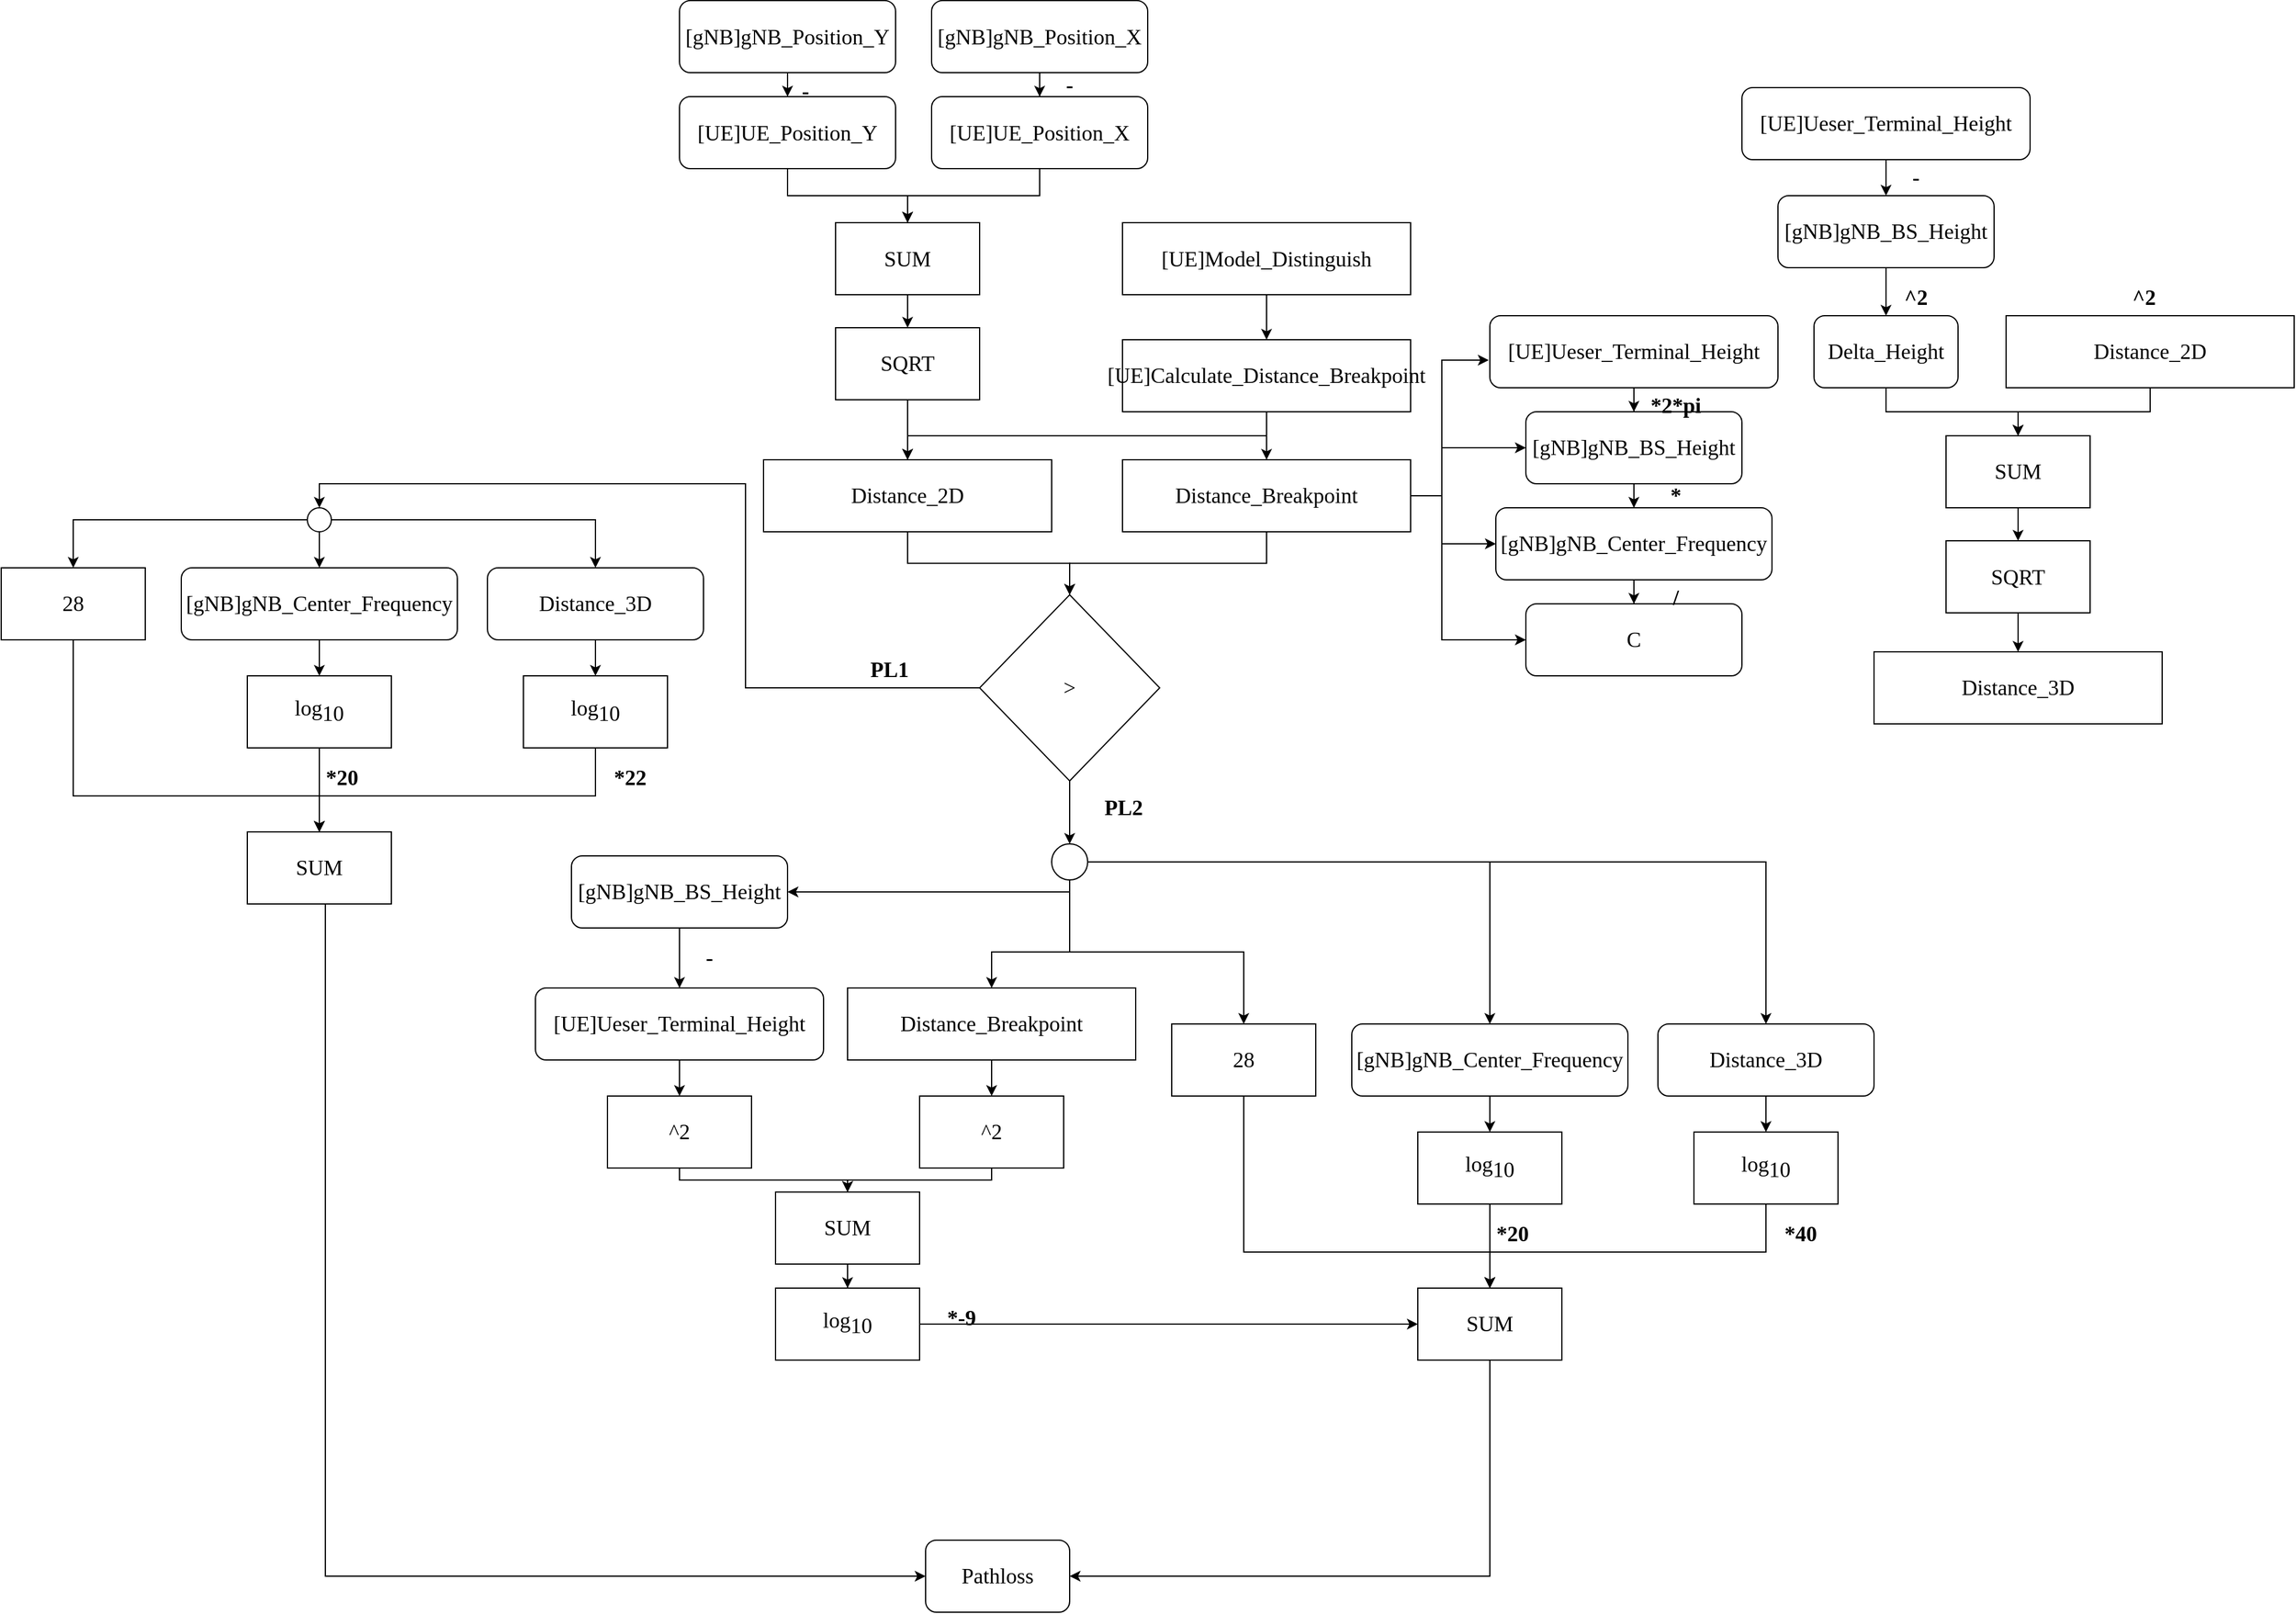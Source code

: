 <mxfile>
    <diagram id="aOPPCLdgyLJ0GcvFP1DB" name="Pathloss">
        <mxGraphModel dx="1900" dy="1871" grid="1" gridSize="10" guides="1" tooltips="1" connect="1" arrows="1" fold="1" page="1" pageScale="1" pageWidth="850" pageHeight="1100" math="0" shadow="0">
            <root>
                <mxCell id="0"/>
                <mxCell id="1" parent="0"/>
                <mxCell id="2" value="" style="group;fontSize=18;fontFamily=Times New Roman;" parent="1" connectable="0" vertex="1">
                    <mxGeometry x="-640" y="-72.5" width="1910" height="1342.5" as="geometry"/>
                </mxCell>
                <mxCell id="3" value="[gNB]gNB_Position_X" style="rounded=1;whiteSpace=wrap;html=1;fontFamily=Times New Roman;fontSize=18;" parent="2" vertex="1">
                    <mxGeometry x="775" width="180" height="60" as="geometry"/>
                </mxCell>
                <mxCell id="4" value="[gNB]gNB_Position_Y" style="rounded=1;whiteSpace=wrap;html=1;fontFamily=Times New Roman;fontSize=18;" parent="2" vertex="1">
                    <mxGeometry x="565" width="180" height="60" as="geometry"/>
                </mxCell>
                <mxCell id="5" value="[gNB]gNB_BS_Height" style="rounded=1;whiteSpace=wrap;html=1;fontFamily=Times New Roman;fontSize=18;" parent="2" vertex="1">
                    <mxGeometry x="1270" y="342.5" width="180" height="60" as="geometry"/>
                </mxCell>
                <mxCell id="6" style="edgeStyle=orthogonalEdgeStyle;rounded=0;orthogonalLoop=1;jettySize=auto;html=1;fontFamily=Times New Roman;fontSize=18;" parent="2" source="7" target="5" edge="1">
                    <mxGeometry relative="1" as="geometry"/>
                </mxCell>
                <mxCell id="7" value="[UE]Ueser_Terminal_Height" style="rounded=1;whiteSpace=wrap;html=1;fontFamily=Times New Roman;fontSize=18;" parent="2" vertex="1">
                    <mxGeometry x="1240" y="262.5" width="240" height="60" as="geometry"/>
                </mxCell>
                <mxCell id="8" value="[gNB]gNB_Center_Frequency" style="rounded=1;whiteSpace=wrap;html=1;fontFamily=Times New Roman;fontSize=18;" parent="2" vertex="1">
                    <mxGeometry x="1245" y="422.5" width="230" height="60" as="geometry"/>
                </mxCell>
                <mxCell id="9" style="edgeStyle=orthogonalEdgeStyle;rounded=0;orthogonalLoop=1;jettySize=auto;html=1;fontFamily=Times New Roman;fontSize=18;" parent="2" source="5" target="8" edge="1">
                    <mxGeometry relative="1" as="geometry"/>
                </mxCell>
                <mxCell id="10" value="C" style="rounded=1;whiteSpace=wrap;html=1;fontFamily=Times New Roman;fontSize=18;" parent="2" vertex="1">
                    <mxGeometry x="1270" y="502.5" width="180" height="60" as="geometry"/>
                </mxCell>
                <mxCell id="11" style="edgeStyle=orthogonalEdgeStyle;rounded=0;orthogonalLoop=1;jettySize=auto;html=1;fontFamily=Times New Roman;fontSize=18;" parent="2" source="8" target="10" edge="1">
                    <mxGeometry relative="1" as="geometry"/>
                </mxCell>
                <mxCell id="12" value="&lt;span style=&quot;font-size: 18px;&quot;&gt;[UE]Model_Distinguish&lt;/span&gt;" style="rounded=0;whiteSpace=wrap;html=1;fontFamily=Times New Roman;fontSize=18;" parent="2" vertex="1">
                    <mxGeometry x="934" y="185" width="240" height="60" as="geometry"/>
                </mxCell>
                <mxCell id="13" style="edgeStyle=orthogonalEdgeStyle;rounded=0;orthogonalLoop=1;jettySize=auto;html=1;entryX=-0.004;entryY=0.617;entryDx=0;entryDy=0;entryPerimeter=0;fontFamily=Times New Roman;fontSize=18;" parent="2" source="17" target="7" edge="1">
                    <mxGeometry relative="1" as="geometry">
                        <Array as="points">
                            <mxPoint x="1200" y="412.5"/>
                            <mxPoint x="1200" y="299.5"/>
                        </Array>
                    </mxGeometry>
                </mxCell>
                <mxCell id="14" style="edgeStyle=orthogonalEdgeStyle;rounded=0;orthogonalLoop=1;jettySize=auto;html=1;entryX=0;entryY=0.5;entryDx=0;entryDy=0;fontFamily=Times New Roman;fontSize=18;" parent="2" source="17" target="5" edge="1">
                    <mxGeometry relative="1" as="geometry">
                        <Array as="points">
                            <mxPoint x="1200" y="412.5"/>
                            <mxPoint x="1200" y="372.5"/>
                        </Array>
                    </mxGeometry>
                </mxCell>
                <mxCell id="15" style="edgeStyle=orthogonalEdgeStyle;rounded=0;orthogonalLoop=1;jettySize=auto;html=1;fontFamily=Times New Roman;fontSize=18;" parent="2" source="17" target="8" edge="1">
                    <mxGeometry relative="1" as="geometry">
                        <Array as="points">
                            <mxPoint x="1200" y="412.5"/>
                            <mxPoint x="1200" y="452.5"/>
                        </Array>
                    </mxGeometry>
                </mxCell>
                <mxCell id="16" style="edgeStyle=orthogonalEdgeStyle;rounded=0;orthogonalLoop=1;jettySize=auto;html=1;entryX=0;entryY=0.5;entryDx=0;entryDy=0;fontFamily=Times New Roman;fontSize=18;" parent="2" source="17" target="10" edge="1">
                    <mxGeometry relative="1" as="geometry">
                        <Array as="points">
                            <mxPoint x="1200" y="412.5"/>
                            <mxPoint x="1200" y="532.5"/>
                        </Array>
                    </mxGeometry>
                </mxCell>
                <mxCell id="17" value="Distance_Breakpoint" style="rounded=0;whiteSpace=wrap;html=1;fontFamily=Times New Roman;fontSize=18;" parent="2" vertex="1">
                    <mxGeometry x="934" y="382.5" width="240" height="60" as="geometry"/>
                </mxCell>
                <mxCell id="18" style="edgeStyle=orthogonalEdgeStyle;rounded=0;orthogonalLoop=1;jettySize=auto;html=1;fontFamily=Times New Roman;fontSize=18;" parent="2" source="19" target="17" edge="1">
                    <mxGeometry relative="1" as="geometry"/>
                </mxCell>
                <mxCell id="19" value="&lt;span style=&quot;font-size: 18px;&quot;&gt;[UE]Calculate_&lt;/span&gt;Distance_Breakpoint" style="rounded=0;whiteSpace=wrap;html=1;fontFamily=Times New Roman;fontSize=18;" parent="2" vertex="1">
                    <mxGeometry x="934" y="282.5" width="240" height="60" as="geometry"/>
                </mxCell>
                <mxCell id="20" style="edgeStyle=orthogonalEdgeStyle;rounded=0;orthogonalLoop=1;jettySize=auto;html=1;fontFamily=Times New Roman;fontSize=18;" parent="2" source="12" target="19" edge="1">
                    <mxGeometry relative="1" as="geometry"/>
                </mxCell>
                <mxCell id="21" value="&amp;gt;" style="rhombus;whiteSpace=wrap;html=1;fontFamily=Times New Roman;fontSize=18;" parent="2" vertex="1">
                    <mxGeometry x="815" y="495" width="150" height="155" as="geometry"/>
                </mxCell>
                <mxCell id="22" style="edgeStyle=orthogonalEdgeStyle;rounded=0;orthogonalLoop=1;jettySize=auto;html=1;entryX=0.5;entryY=0;entryDx=0;entryDy=0;fontFamily=Times New Roman;fontSize=18;" parent="2" source="17" target="21" edge="1">
                    <mxGeometry relative="1" as="geometry"/>
                </mxCell>
                <mxCell id="23" value="*2*pi" style="text;html=1;strokeColor=none;fillColor=none;align=center;verticalAlign=middle;whiteSpace=wrap;rounded=0;fontFamily=Times New Roman;fontSize=18;fontStyle=1" parent="2" vertex="1">
                    <mxGeometry x="1370" y="332.5" width="50" height="10" as="geometry"/>
                </mxCell>
                <mxCell id="24" value="*" style="text;html=1;strokeColor=none;fillColor=none;align=center;verticalAlign=middle;whiteSpace=wrap;rounded=0;fontFamily=Times New Roman;fontSize=18;fontStyle=1" parent="2" vertex="1">
                    <mxGeometry x="1370" y="407.5" width="50" height="10" as="geometry"/>
                </mxCell>
                <mxCell id="25" value="/" style="text;html=1;strokeColor=none;fillColor=none;align=center;verticalAlign=middle;whiteSpace=wrap;rounded=0;fontFamily=Times New Roman;fontSize=18;fontStyle=1" parent="2" vertex="1">
                    <mxGeometry x="1370" y="492.5" width="50" height="10" as="geometry"/>
                </mxCell>
                <mxCell id="26" style="edgeStyle=orthogonalEdgeStyle;rounded=0;orthogonalLoop=1;jettySize=auto;html=1;entryX=0.5;entryY=0;entryDx=0;entryDy=0;fontFamily=Times New Roman;fontSize=18;" parent="2" source="27" target="21" edge="1">
                    <mxGeometry relative="1" as="geometry"/>
                </mxCell>
                <mxCell id="27" value="Distance_2D" style="rounded=0;whiteSpace=wrap;html=1;fontFamily=Times New Roman;fontSize=18;" parent="2" vertex="1">
                    <mxGeometry x="635" y="382.5" width="240" height="60" as="geometry"/>
                </mxCell>
                <mxCell id="28" style="edgeStyle=orthogonalEdgeStyle;rounded=0;orthogonalLoop=1;jettySize=auto;html=1;fontFamily=Times New Roman;fontSize=18;" parent="2" source="19" target="27" edge="1">
                    <mxGeometry relative="1" as="geometry">
                        <Array as="points">
                            <mxPoint x="1054" y="362.5"/>
                            <mxPoint x="755" y="362.5"/>
                        </Array>
                    </mxGeometry>
                </mxCell>
                <mxCell id="29" value="[UE]UE_Position_X" style="rounded=1;whiteSpace=wrap;html=1;fontFamily=Times New Roman;fontSize=18;" parent="2" vertex="1">
                    <mxGeometry x="775" y="80" width="180" height="60" as="geometry"/>
                </mxCell>
                <mxCell id="30" style="edgeStyle=orthogonalEdgeStyle;rounded=0;orthogonalLoop=1;jettySize=auto;html=1;fontFamily=Times New Roman;fontSize=18;" parent="2" source="3" target="29" edge="1">
                    <mxGeometry relative="1" as="geometry"/>
                </mxCell>
                <mxCell id="31" value="[UE]UE_Position_Y" style="rounded=1;whiteSpace=wrap;html=1;fontFamily=Times New Roman;fontSize=18;" parent="2" vertex="1">
                    <mxGeometry x="565" y="80" width="180" height="60" as="geometry"/>
                </mxCell>
                <mxCell id="32" style="edgeStyle=orthogonalEdgeStyle;rounded=0;orthogonalLoop=1;jettySize=auto;html=1;fontFamily=Times New Roman;fontSize=18;" parent="2" source="4" target="31" edge="1">
                    <mxGeometry relative="1" as="geometry"/>
                </mxCell>
                <mxCell id="33" value="-" style="text;html=1;strokeColor=none;fillColor=none;align=center;verticalAlign=middle;whiteSpace=wrap;rounded=0;fontFamily=Times New Roman;fontSize=18;fontStyle=1" parent="2" vertex="1">
                    <mxGeometry x="865" y="65" width="50" height="10" as="geometry"/>
                </mxCell>
                <mxCell id="34" value="-" style="text;html=1;strokeColor=none;fillColor=none;align=center;verticalAlign=middle;whiteSpace=wrap;rounded=0;fontFamily=Times New Roman;fontSize=18;fontStyle=1" parent="2" vertex="1">
                    <mxGeometry x="645" y="70" width="50" height="10" as="geometry"/>
                </mxCell>
                <mxCell id="35" value="SUM" style="rounded=0;whiteSpace=wrap;html=1;fontFamily=Times New Roman;fontSize=18;" parent="2" vertex="1">
                    <mxGeometry x="695" y="185" width="120" height="60" as="geometry"/>
                </mxCell>
                <mxCell id="36" style="edgeStyle=orthogonalEdgeStyle;rounded=0;orthogonalLoop=1;jettySize=auto;html=1;fontFamily=Times New Roman;fontSize=18;" parent="2" source="29" target="35" edge="1">
                    <mxGeometry relative="1" as="geometry"/>
                </mxCell>
                <mxCell id="37" style="edgeStyle=orthogonalEdgeStyle;rounded=0;orthogonalLoop=1;jettySize=auto;html=1;fontFamily=Times New Roman;fontSize=18;" parent="2" source="31" target="35" edge="1">
                    <mxGeometry relative="1" as="geometry"/>
                </mxCell>
                <mxCell id="38" style="edgeStyle=orthogonalEdgeStyle;rounded=0;orthogonalLoop=1;jettySize=auto;html=1;fontFamily=Times New Roman;fontSize=18;" parent="2" source="39" target="27" edge="1">
                    <mxGeometry relative="1" as="geometry"/>
                </mxCell>
                <mxCell id="39" value="SQRT" style="rounded=0;whiteSpace=wrap;html=1;fontFamily=Times New Roman;fontSize=18;" parent="2" vertex="1">
                    <mxGeometry x="695" y="272.5" width="120" height="60" as="geometry"/>
                </mxCell>
                <mxCell id="40" style="edgeStyle=orthogonalEdgeStyle;rounded=0;orthogonalLoop=1;jettySize=auto;html=1;fontFamily=Times New Roman;fontSize=18;" parent="2" source="35" target="39" edge="1">
                    <mxGeometry relative="1" as="geometry"/>
                </mxCell>
                <mxCell id="41" value="[gNB]gNB_BS_Height" style="rounded=1;whiteSpace=wrap;html=1;fontFamily=Times New Roman;fontSize=18;" parent="2" vertex="1">
                    <mxGeometry x="1480" y="162.5" width="180" height="60" as="geometry"/>
                </mxCell>
                <mxCell id="42" style="edgeStyle=orthogonalEdgeStyle;rounded=0;orthogonalLoop=1;jettySize=auto;html=1;fontFamily=Times New Roman;fontSize=18;" parent="2" source="43" target="41" edge="1">
                    <mxGeometry relative="1" as="geometry"/>
                </mxCell>
                <mxCell id="43" value="[UE]Ueser_Terminal_Height" style="rounded=1;whiteSpace=wrap;html=1;fontFamily=Times New Roman;fontSize=18;" parent="2" vertex="1">
                    <mxGeometry x="1450" y="72.5" width="240" height="60" as="geometry"/>
                </mxCell>
                <mxCell id="44" value="^2" style="text;html=1;strokeColor=none;fillColor=none;align=center;verticalAlign=middle;whiteSpace=wrap;rounded=0;fontFamily=Times New Roman;fontSize=18;fontStyle=1" parent="2" vertex="1">
                    <mxGeometry x="1570" y="242.5" width="50" height="10" as="geometry"/>
                </mxCell>
                <mxCell id="45" value="-" style="text;html=1;strokeColor=none;fillColor=none;align=center;verticalAlign=middle;whiteSpace=wrap;rounded=0;fontFamily=Times New Roman;fontSize=18;fontStyle=1" parent="2" vertex="1">
                    <mxGeometry x="1570" y="142.5" width="50" height="10" as="geometry"/>
                </mxCell>
                <mxCell id="46" value="Distance_2D" style="rounded=0;whiteSpace=wrap;html=1;fontFamily=Times New Roman;fontSize=18;" parent="2" vertex="1">
                    <mxGeometry x="1670" y="262.5" width="240" height="60" as="geometry"/>
                </mxCell>
                <mxCell id="47" value="Delta_Height" style="rounded=1;whiteSpace=wrap;html=1;fontFamily=Times New Roman;fontSize=18;" parent="2" vertex="1">
                    <mxGeometry x="1510" y="262.5" width="120" height="60" as="geometry"/>
                </mxCell>
                <mxCell id="48" style="edgeStyle=orthogonalEdgeStyle;rounded=0;orthogonalLoop=1;jettySize=auto;html=1;fontFamily=Times New Roman;fontSize=18;" parent="2" source="41" target="47" edge="1">
                    <mxGeometry relative="1" as="geometry"/>
                </mxCell>
                <mxCell id="49" value="^2" style="text;html=1;strokeColor=none;fillColor=none;align=center;verticalAlign=middle;whiteSpace=wrap;rounded=0;fontFamily=Times New Roman;fontSize=18;fontStyle=1" parent="2" vertex="1">
                    <mxGeometry x="1760" y="242.5" width="50" height="10" as="geometry"/>
                </mxCell>
                <mxCell id="50" value="Distance_3D" style="rounded=0;whiteSpace=wrap;html=1;fontFamily=Times New Roman;fontSize=18;" parent="2" vertex="1">
                    <mxGeometry x="1560" y="542.5" width="240" height="60" as="geometry"/>
                </mxCell>
                <mxCell id="51" value="SUM" style="rounded=0;whiteSpace=wrap;html=1;fontFamily=Times New Roman;fontSize=18;" parent="2" vertex="1">
                    <mxGeometry x="1620" y="362.5" width="120" height="60" as="geometry"/>
                </mxCell>
                <mxCell id="52" style="edgeStyle=orthogonalEdgeStyle;rounded=0;orthogonalLoop=1;jettySize=auto;html=1;entryX=0.5;entryY=0;entryDx=0;entryDy=0;fontFamily=Times New Roman;fontSize=18;" parent="2" source="46" target="51" edge="1">
                    <mxGeometry relative="1" as="geometry"/>
                </mxCell>
                <mxCell id="53" style="edgeStyle=orthogonalEdgeStyle;rounded=0;orthogonalLoop=1;jettySize=auto;html=1;entryX=0.5;entryY=0;entryDx=0;entryDy=0;fontFamily=Times New Roman;fontSize=18;" parent="2" source="47" target="51" edge="1">
                    <mxGeometry relative="1" as="geometry"/>
                </mxCell>
                <mxCell id="54" style="edgeStyle=orthogonalEdgeStyle;rounded=0;orthogonalLoop=1;jettySize=auto;html=1;fontFamily=Times New Roman;fontSize=18;" parent="2" source="55" target="50" edge="1">
                    <mxGeometry relative="1" as="geometry"/>
                </mxCell>
                <mxCell id="55" value="SQRT" style="rounded=0;whiteSpace=wrap;html=1;fontFamily=Times New Roman;fontSize=18;" parent="2" vertex="1">
                    <mxGeometry x="1620" y="450" width="120" height="60" as="geometry"/>
                </mxCell>
                <mxCell id="56" style="edgeStyle=orthogonalEdgeStyle;rounded=0;orthogonalLoop=1;jettySize=auto;html=1;fontFamily=Times New Roman;fontSize=18;" parent="2" source="51" target="55" edge="1">
                    <mxGeometry relative="1" as="geometry"/>
                </mxCell>
                <mxCell id="57" value="&lt;b style=&quot;font-size: 18px;&quot;&gt;PL1&lt;/b&gt;" style="text;html=1;strokeColor=none;fillColor=none;align=center;verticalAlign=middle;whiteSpace=wrap;rounded=0;fontFamily=Times New Roman;fontSize=18;" parent="2" vertex="1">
                    <mxGeometry x="710" y="542.5" width="60" height="30" as="geometry"/>
                </mxCell>
                <mxCell id="58" value="" style="group;fontSize=18;fontFamily=Times New Roman;" parent="2" connectable="0" vertex="1">
                    <mxGeometry y="422.5" width="585" height="330" as="geometry"/>
                </mxCell>
                <mxCell id="59" value="Distance_3D" style="rounded=1;whiteSpace=wrap;html=1;fontFamily=Times New Roman;fontSize=18;" parent="58" vertex="1">
                    <mxGeometry x="405" y="50" width="180" height="60" as="geometry"/>
                </mxCell>
                <mxCell id="60" value="28" style="rounded=0;whiteSpace=wrap;html=1;fontFamily=Times New Roman;fontSize=18;" parent="58" vertex="1">
                    <mxGeometry y="50" width="120" height="60" as="geometry"/>
                </mxCell>
                <mxCell id="61" value="log&lt;sub style=&quot;font-size: 18px;&quot;&gt;10&lt;/sub&gt;" style="rounded=0;whiteSpace=wrap;html=1;fontFamily=Times New Roman;fontSize=18;" parent="58" vertex="1">
                    <mxGeometry x="435" y="140" width="120" height="60" as="geometry"/>
                </mxCell>
                <mxCell id="62" style="edgeStyle=orthogonalEdgeStyle;rounded=0;orthogonalLoop=1;jettySize=auto;html=1;entryX=0.5;entryY=0;entryDx=0;entryDy=0;fontFamily=Times New Roman;fontSize=18;" parent="58" source="59" target="61" edge="1">
                    <mxGeometry relative="1" as="geometry"/>
                </mxCell>
                <mxCell id="63" value="log&lt;sub style=&quot;font-size: 18px;&quot;&gt;10&lt;/sub&gt;" style="rounded=0;whiteSpace=wrap;html=1;fontFamily=Times New Roman;fontSize=18;" parent="58" vertex="1">
                    <mxGeometry x="205" y="140" width="120" height="60" as="geometry"/>
                </mxCell>
                <mxCell id="64" value="SUM" style="rounded=0;whiteSpace=wrap;html=1;fontFamily=Times New Roman;fontSize=18;" parent="58" vertex="1">
                    <mxGeometry x="205" y="270" width="120" height="60" as="geometry"/>
                </mxCell>
                <mxCell id="65" style="edgeStyle=orthogonalEdgeStyle;rounded=0;orthogonalLoop=1;jettySize=auto;html=1;fontFamily=Times New Roman;fontSize=18;" parent="58" source="60" target="64" edge="1">
                    <mxGeometry relative="1" as="geometry">
                        <Array as="points">
                            <mxPoint x="60" y="240"/>
                            <mxPoint x="265" y="240"/>
                        </Array>
                    </mxGeometry>
                </mxCell>
                <mxCell id="66" style="edgeStyle=orthogonalEdgeStyle;rounded=0;orthogonalLoop=1;jettySize=auto;html=1;fontFamily=Times New Roman;fontSize=18;" parent="58" source="61" target="64" edge="1">
                    <mxGeometry relative="1" as="geometry">
                        <Array as="points">
                            <mxPoint x="495" y="240"/>
                            <mxPoint x="265" y="240"/>
                        </Array>
                    </mxGeometry>
                </mxCell>
                <mxCell id="67" style="edgeStyle=orthogonalEdgeStyle;rounded=0;orthogonalLoop=1;jettySize=auto;html=1;fontFamily=Times New Roman;fontSize=18;" parent="58" source="63" target="64" edge="1">
                    <mxGeometry relative="1" as="geometry"/>
                </mxCell>
                <mxCell id="68" style="edgeStyle=orthogonalEdgeStyle;rounded=0;orthogonalLoop=1;jettySize=auto;html=1;fontFamily=Times New Roman;fontSize=18;" parent="58" source="69" target="63" edge="1">
                    <mxGeometry relative="1" as="geometry"/>
                </mxCell>
                <mxCell id="69" value="[gNB]gNB_Center_Frequency" style="rounded=1;whiteSpace=wrap;html=1;fontFamily=Times New Roman;fontSize=18;" parent="58" vertex="1">
                    <mxGeometry x="150" y="50" width="230" height="60" as="geometry"/>
                </mxCell>
                <mxCell id="70" value="*22" style="text;html=1;strokeColor=none;fillColor=none;align=center;verticalAlign=middle;whiteSpace=wrap;rounded=0;fontFamily=Times New Roman;fontSize=18;fontStyle=1" parent="58" vertex="1">
                    <mxGeometry x="499" y="220" width="50" height="10" as="geometry"/>
                </mxCell>
                <mxCell id="71" value="*20" style="text;html=1;strokeColor=none;fillColor=none;align=center;verticalAlign=middle;whiteSpace=wrap;rounded=0;fontFamily=Times New Roman;fontSize=18;fontStyle=1" parent="58" vertex="1">
                    <mxGeometry x="259" y="220" width="50" height="10" as="geometry"/>
                </mxCell>
                <mxCell id="72" style="edgeStyle=orthogonalEdgeStyle;rounded=0;orthogonalLoop=1;jettySize=auto;html=1;fontFamily=Times New Roman;fontSize=18;" parent="58" source="75" target="69" edge="1">
                    <mxGeometry relative="1" as="geometry"/>
                </mxCell>
                <mxCell id="73" style="edgeStyle=orthogonalEdgeStyle;rounded=0;orthogonalLoop=1;jettySize=auto;html=1;entryX=0.5;entryY=0;entryDx=0;entryDy=0;fontFamily=Times New Roman;fontSize=18;" parent="58" source="75" target="60" edge="1">
                    <mxGeometry relative="1" as="geometry"/>
                </mxCell>
                <mxCell id="74" style="edgeStyle=orthogonalEdgeStyle;rounded=0;orthogonalLoop=1;jettySize=auto;html=1;fontFamily=Times New Roman;fontSize=18;" parent="58" source="75" target="59" edge="1">
                    <mxGeometry relative="1" as="geometry"/>
                </mxCell>
                <mxCell id="75" value="" style="ellipse;whiteSpace=wrap;html=1;aspect=fixed;fontFamily=Times New Roman;fontSize=18;" parent="58" vertex="1">
                    <mxGeometry x="255" width="20" height="20" as="geometry"/>
                </mxCell>
                <mxCell id="76" style="edgeStyle=orthogonalEdgeStyle;rounded=0;orthogonalLoop=1;jettySize=auto;html=1;entryX=0.5;entryY=0;entryDx=0;entryDy=0;fontFamily=Times New Roman;fontSize=18;" parent="2" source="21" target="75" edge="1">
                    <mxGeometry relative="1" as="geometry">
                        <Array as="points">
                            <mxPoint x="620" y="572.5"/>
                            <mxPoint x="620" y="402.5"/>
                            <mxPoint x="265" y="402.5"/>
                        </Array>
                    </mxGeometry>
                </mxCell>
                <mxCell id="77" value="" style="group;fontSize=18;fontFamily=Times New Roman;" parent="2" connectable="0" vertex="1">
                    <mxGeometry x="445" y="712.5" width="1115" height="420" as="geometry"/>
                </mxCell>
                <mxCell id="78" value="Distance_3D" style="rounded=1;whiteSpace=wrap;html=1;fontFamily=Times New Roman;fontSize=18;" parent="77" vertex="1">
                    <mxGeometry x="935" y="140" width="180" height="60" as="geometry"/>
                </mxCell>
                <mxCell id="79" value="28" style="rounded=0;whiteSpace=wrap;html=1;fontFamily=Times New Roman;fontSize=18;" parent="77" vertex="1">
                    <mxGeometry x="530" y="140" width="120" height="60" as="geometry"/>
                </mxCell>
                <mxCell id="80" value="log&lt;sub style=&quot;font-size: 18px;&quot;&gt;10&lt;/sub&gt;" style="rounded=0;whiteSpace=wrap;html=1;fontFamily=Times New Roman;fontSize=18;" parent="77" vertex="1">
                    <mxGeometry x="965" y="230" width="120" height="60" as="geometry"/>
                </mxCell>
                <mxCell id="81" style="edgeStyle=orthogonalEdgeStyle;rounded=0;orthogonalLoop=1;jettySize=auto;html=1;entryX=0.5;entryY=0;entryDx=0;entryDy=0;fontFamily=Times New Roman;fontSize=18;" parent="77" source="78" target="80" edge="1">
                    <mxGeometry relative="1" as="geometry"/>
                </mxCell>
                <mxCell id="82" value="log&lt;sub style=&quot;font-size: 18px;&quot;&gt;10&lt;/sub&gt;" style="rounded=0;whiteSpace=wrap;html=1;fontFamily=Times New Roman;fontSize=18;" parent="77" vertex="1">
                    <mxGeometry x="735" y="230" width="120" height="60" as="geometry"/>
                </mxCell>
                <mxCell id="83" value="SUM" style="rounded=0;whiteSpace=wrap;html=1;fontFamily=Times New Roman;fontSize=18;" parent="77" vertex="1">
                    <mxGeometry x="735" y="360" width="120" height="60" as="geometry"/>
                </mxCell>
                <mxCell id="84" style="edgeStyle=orthogonalEdgeStyle;rounded=0;orthogonalLoop=1;jettySize=auto;html=1;fontFamily=Times New Roman;fontSize=18;" parent="77" source="79" target="83" edge="1">
                    <mxGeometry relative="1" as="geometry">
                        <Array as="points">
                            <mxPoint x="590" y="330"/>
                            <mxPoint x="795" y="330"/>
                        </Array>
                    </mxGeometry>
                </mxCell>
                <mxCell id="85" style="edgeStyle=orthogonalEdgeStyle;rounded=0;orthogonalLoop=1;jettySize=auto;html=1;fontFamily=Times New Roman;fontSize=18;" parent="77" source="80" target="83" edge="1">
                    <mxGeometry relative="1" as="geometry">
                        <Array as="points">
                            <mxPoint x="1025" y="330"/>
                            <mxPoint x="795" y="330"/>
                        </Array>
                    </mxGeometry>
                </mxCell>
                <mxCell id="86" style="edgeStyle=orthogonalEdgeStyle;rounded=0;orthogonalLoop=1;jettySize=auto;html=1;fontFamily=Times New Roman;fontSize=18;" parent="77" source="82" target="83" edge="1">
                    <mxGeometry relative="1" as="geometry"/>
                </mxCell>
                <mxCell id="87" style="edgeStyle=orthogonalEdgeStyle;rounded=0;orthogonalLoop=1;jettySize=auto;html=1;fontFamily=Times New Roman;fontSize=18;" parent="77" source="88" target="82" edge="1">
                    <mxGeometry relative="1" as="geometry"/>
                </mxCell>
                <mxCell id="88" value="[gNB]gNB_Center_Frequency" style="rounded=1;whiteSpace=wrap;html=1;fontFamily=Times New Roman;fontSize=18;" parent="77" vertex="1">
                    <mxGeometry x="680" y="140" width="230" height="60" as="geometry"/>
                </mxCell>
                <mxCell id="89" value="*40" style="text;html=1;strokeColor=none;fillColor=none;align=center;verticalAlign=middle;whiteSpace=wrap;rounded=0;fontFamily=Times New Roman;fontSize=18;fontStyle=1" parent="77" vertex="1">
                    <mxGeometry x="1029" y="310" width="50" height="10" as="geometry"/>
                </mxCell>
                <mxCell id="90" value="*20" style="text;html=1;strokeColor=none;fillColor=none;align=center;verticalAlign=middle;whiteSpace=wrap;rounded=0;fontFamily=Times New Roman;fontSize=18;fontStyle=1" parent="77" vertex="1">
                    <mxGeometry x="789" y="310" width="50" height="10" as="geometry"/>
                </mxCell>
                <mxCell id="91" value="[gNB]gNB_BS_Height" style="rounded=1;whiteSpace=wrap;html=1;fontFamily=Times New Roman;fontSize=18;" parent="77" vertex="1">
                    <mxGeometry x="30" width="180" height="60" as="geometry"/>
                </mxCell>
                <mxCell id="92" value="[UE]Ueser_Terminal_Height" style="rounded=1;whiteSpace=wrap;html=1;fontFamily=Times New Roman;fontSize=18;" parent="77" vertex="1">
                    <mxGeometry y="110" width="240" height="60" as="geometry"/>
                </mxCell>
                <mxCell id="93" style="edgeStyle=orthogonalEdgeStyle;rounded=0;orthogonalLoop=1;jettySize=auto;html=1;fontFamily=Times New Roman;fontSize=18;" parent="77" source="91" target="92" edge="1">
                    <mxGeometry relative="1" as="geometry"/>
                </mxCell>
                <mxCell id="94" value="-" style="text;html=1;strokeColor=none;fillColor=none;align=center;verticalAlign=middle;whiteSpace=wrap;rounded=0;fontFamily=Times New Roman;fontSize=18;fontStyle=1" parent="77" vertex="1">
                    <mxGeometry x="120" y="70" width="50" height="30" as="geometry"/>
                </mxCell>
                <mxCell id="95" value="^2" style="rounded=0;whiteSpace=wrap;html=1;fontFamily=Times New Roman;fontSize=18;" parent="77" vertex="1">
                    <mxGeometry x="60" y="200" width="120" height="60" as="geometry"/>
                </mxCell>
                <mxCell id="96" style="edgeStyle=orthogonalEdgeStyle;rounded=0;orthogonalLoop=1;jettySize=auto;html=1;fontFamily=Times New Roman;fontSize=18;" parent="77" source="92" target="95" edge="1">
                    <mxGeometry relative="1" as="geometry"/>
                </mxCell>
                <mxCell id="97" value="Distance_Breakpoint" style="rounded=0;whiteSpace=wrap;html=1;fontFamily=Times New Roman;fontSize=18;" parent="77" vertex="1">
                    <mxGeometry x="260" y="110" width="240" height="60" as="geometry"/>
                </mxCell>
                <mxCell id="98" value="^2" style="rounded=0;whiteSpace=wrap;html=1;fontFamily=Times New Roman;fontSize=18;" parent="77" vertex="1">
                    <mxGeometry x="320" y="200" width="120" height="60" as="geometry"/>
                </mxCell>
                <mxCell id="99" style="edgeStyle=orthogonalEdgeStyle;rounded=0;orthogonalLoop=1;jettySize=auto;html=1;entryX=0.5;entryY=0;entryDx=0;entryDy=0;fontFamily=Times New Roman;fontSize=18;" parent="77" source="97" target="98" edge="1">
                    <mxGeometry relative="1" as="geometry"/>
                </mxCell>
                <mxCell id="100" style="edgeStyle=orthogonalEdgeStyle;rounded=0;orthogonalLoop=1;jettySize=auto;html=1;fontFamily=Times New Roman;fontSize=18;" parent="77" source="101" target="83" edge="1">
                    <mxGeometry relative="1" as="geometry"/>
                </mxCell>
                <mxCell id="101" value="log&lt;sub style=&quot;font-size: 18px;&quot;&gt;10&lt;/sub&gt;" style="rounded=0;whiteSpace=wrap;html=1;fontFamily=Times New Roman;fontSize=18;" parent="77" vertex="1">
                    <mxGeometry x="200" y="360" width="120" height="60" as="geometry"/>
                </mxCell>
                <mxCell id="102" style="edgeStyle=orthogonalEdgeStyle;rounded=0;orthogonalLoop=1;jettySize=auto;html=1;entryX=0.5;entryY=0;entryDx=0;entryDy=0;fontFamily=Times New Roman;fontSize=18;" parent="77" source="103" target="101" edge="1">
                    <mxGeometry relative="1" as="geometry"/>
                </mxCell>
                <mxCell id="103" value="SUM" style="rounded=0;whiteSpace=wrap;html=1;fontFamily=Times New Roman;fontSize=18;" parent="77" vertex="1">
                    <mxGeometry x="200" y="280" width="120" height="60" as="geometry"/>
                </mxCell>
                <mxCell id="104" style="edgeStyle=orthogonalEdgeStyle;rounded=0;orthogonalLoop=1;jettySize=auto;html=1;fontFamily=Times New Roman;fontSize=18;" parent="77" source="95" target="103" edge="1">
                    <mxGeometry relative="1" as="geometry">
                        <Array as="points">
                            <mxPoint x="120" y="270"/>
                            <mxPoint x="260" y="270"/>
                        </Array>
                    </mxGeometry>
                </mxCell>
                <mxCell id="105" style="edgeStyle=orthogonalEdgeStyle;rounded=0;orthogonalLoop=1;jettySize=auto;html=1;entryX=0.5;entryY=0;entryDx=0;entryDy=0;fontFamily=Times New Roman;fontSize=18;" parent="77" source="98" target="103" edge="1">
                    <mxGeometry relative="1" as="geometry">
                        <Array as="points">
                            <mxPoint x="380" y="270"/>
                            <mxPoint x="260" y="270"/>
                        </Array>
                    </mxGeometry>
                </mxCell>
                <mxCell id="106" value="*-9" style="text;html=1;strokeColor=none;fillColor=none;align=center;verticalAlign=middle;whiteSpace=wrap;rounded=0;fontFamily=Times New Roman;fontSize=18;fontStyle=1" parent="77" vertex="1">
                    <mxGeometry x="330" y="380" width="50" height="10" as="geometry"/>
                </mxCell>
                <mxCell id="107" style="edgeStyle=orthogonalEdgeStyle;rounded=0;orthogonalLoop=1;jettySize=auto;html=1;fontFamily=Times New Roman;fontSize=18;" parent="77" source="112" target="97" edge="1">
                    <mxGeometry relative="1" as="geometry">
                        <Array as="points">
                            <mxPoint x="445" y="80"/>
                            <mxPoint x="380" y="80"/>
                        </Array>
                    </mxGeometry>
                </mxCell>
                <mxCell id="108" style="edgeStyle=orthogonalEdgeStyle;rounded=0;orthogonalLoop=1;jettySize=auto;html=1;fontFamily=Times New Roman;fontSize=18;" parent="77" source="112" target="79" edge="1">
                    <mxGeometry relative="1" as="geometry">
                        <Array as="points">
                            <mxPoint x="445" y="80"/>
                            <mxPoint x="590" y="80"/>
                        </Array>
                    </mxGeometry>
                </mxCell>
                <mxCell id="109" style="edgeStyle=orthogonalEdgeStyle;rounded=0;orthogonalLoop=1;jettySize=auto;html=1;fontFamily=Times New Roman;fontSize=18;" parent="77" source="112" target="88" edge="1">
                    <mxGeometry relative="1" as="geometry"/>
                </mxCell>
                <mxCell id="110" style="edgeStyle=orthogonalEdgeStyle;rounded=0;orthogonalLoop=1;jettySize=auto;html=1;fontFamily=Times New Roman;fontSize=18;" parent="77" source="112" target="78" edge="1">
                    <mxGeometry relative="1" as="geometry"/>
                </mxCell>
                <mxCell id="111" style="edgeStyle=orthogonalEdgeStyle;rounded=0;orthogonalLoop=1;jettySize=auto;html=1;entryX=1;entryY=0.5;entryDx=0;entryDy=0;fontFamily=Times New Roman;fontSize=18;" parent="77" source="112" target="91" edge="1">
                    <mxGeometry relative="1" as="geometry">
                        <Array as="points">
                            <mxPoint x="445" y="30"/>
                        </Array>
                    </mxGeometry>
                </mxCell>
                <mxCell id="112" value="" style="ellipse;whiteSpace=wrap;html=1;aspect=fixed;fontFamily=Times New Roman;fontSize=18;" parent="77" vertex="1">
                    <mxGeometry x="430" y="-10" width="30" height="30" as="geometry"/>
                </mxCell>
                <mxCell id="113" style="edgeStyle=orthogonalEdgeStyle;rounded=0;orthogonalLoop=1;jettySize=auto;html=1;entryX=0.5;entryY=0;entryDx=0;entryDy=0;fontFamily=Times New Roman;fontSize=18;" parent="2" source="21" target="112" edge="1">
                    <mxGeometry relative="1" as="geometry"/>
                </mxCell>
                <mxCell id="114" value="&lt;b style=&quot;font-size: 18px;&quot;&gt;PL2&lt;/b&gt;" style="text;html=1;strokeColor=none;fillColor=none;align=center;verticalAlign=middle;whiteSpace=wrap;rounded=0;fontFamily=Times New Roman;fontSize=18;" parent="2" vertex="1">
                    <mxGeometry x="905" y="657.5" width="60" height="30" as="geometry"/>
                </mxCell>
                <mxCell id="115" value="Pathloss" style="rounded=1;whiteSpace=wrap;html=1;fontFamily=Times New Roman;fontSize=18;" parent="2" vertex="1">
                    <mxGeometry x="770" y="1282.5" width="120" height="60" as="geometry"/>
                </mxCell>
                <mxCell id="116" style="edgeStyle=orthogonalEdgeStyle;rounded=0;orthogonalLoop=1;jettySize=auto;html=1;entryX=1;entryY=0.5;entryDx=0;entryDy=0;fontFamily=Times New Roman;fontSize=18;" parent="2" source="83" target="115" edge="1">
                    <mxGeometry relative="1" as="geometry">
                        <Array as="points">
                            <mxPoint x="1240" y="1312.5"/>
                        </Array>
                    </mxGeometry>
                </mxCell>
                <mxCell id="117" style="edgeStyle=orthogonalEdgeStyle;rounded=0;orthogonalLoop=1;jettySize=auto;html=1;entryX=0;entryY=0.5;entryDx=0;entryDy=0;fontFamily=Times New Roman;fontSize=18;" parent="2" source="64" target="115" edge="1">
                    <mxGeometry relative="1" as="geometry">
                        <Array as="points">
                            <mxPoint x="270" y="1312.5"/>
                        </Array>
                    </mxGeometry>
                </mxCell>
            </root>
        </mxGraphModel>
    </diagram>
    <diagram id="S-zlTKKFwaOkua1aqVB8" name="Pathloss Nodel">
        <mxGraphModel dx="1900" dy="771" grid="1" gridSize="10" guides="1" tooltips="1" connect="1" arrows="1" fold="1" page="1" pageScale="1" pageWidth="850" pageHeight="1100" math="0" shadow="0">
            <root>
                <mxCell id="2Uv_slgBkYoZUCW7ZEUQ-0"/>
                <mxCell id="2Uv_slgBkYoZUCW7ZEUQ-1" parent="2Uv_slgBkYoZUCW7ZEUQ-0"/>
                <mxCell id="2Uv_slgBkYoZUCW7ZEUQ-2" value="" style="rounded=0;whiteSpace=wrap;html=1;fontFamily=Times New Roman;fontSize=15;fontColor=#ffffff;strokeColor=#314354;fillColor=#647687;" parent="2Uv_slgBkYoZUCW7ZEUQ-1" vertex="1">
                    <mxGeometry x="30" y="260" width="140" height="370" as="geometry"/>
                </mxCell>
                <mxCell id="2Uv_slgBkYoZUCW7ZEUQ-3" value="&lt;font color=&quot;#000000&quot; style=&quot;font-size: 20px;&quot;&gt;Pathloss&lt;/font&gt;" style="rounded=1;whiteSpace=wrap;html=1;fontFamily=Times New Roman;fontSize=10;fontColor=#FFFFFF;strokeColor=#FFD966;fillColor=#FFD966;" parent="2Uv_slgBkYoZUCW7ZEUQ-1" vertex="1">
                    <mxGeometry x="-140" y="360" width="120" height="60" as="geometry"/>
                </mxCell>
                <mxCell id="2Uv_slgBkYoZUCW7ZEUQ-4" value="&lt;font color=&quot;#000000&quot; style=&quot;font-size: 20px;&quot;&gt;&lt;span style=&quot;font-size: 20px;&quot;&gt;Uma&lt;/span&gt;&lt;/font&gt;" style="rounded=1;whiteSpace=wrap;html=1;fontFamily=Times New Roman;fontSize=20;fontColor=#333333;strokeColor=#666666;fillColor=#f5f5f5;" parent="2Uv_slgBkYoZUCW7ZEUQ-1" vertex="1">
                    <mxGeometry x="40" y="280" width="120" height="60" as="geometry"/>
                </mxCell>
                <mxCell id="2Uv_slgBkYoZUCW7ZEUQ-5" value="&lt;font color=&quot;#000000&quot; style=&quot;font-size: 20px;&quot;&gt;&lt;span style=&quot;font-size: 20px;&quot;&gt;RMa&lt;/span&gt;&lt;/font&gt;" style="rounded=1;whiteSpace=wrap;html=1;fontFamily=Times New Roman;fontSize=20;fontColor=#333333;strokeColor=#666666;fillColor=#f5f5f5;" parent="2Uv_slgBkYoZUCW7ZEUQ-1" vertex="1">
                    <mxGeometry x="40" y="350" width="120" height="60" as="geometry"/>
                </mxCell>
                <mxCell id="2Uv_slgBkYoZUCW7ZEUQ-6" value="&lt;font color=&quot;#000000&quot; style=&quot;font-size: 20px;&quot;&gt;&lt;span style=&quot;font-size: 20px;&quot;&gt;InH&lt;/span&gt;&lt;/font&gt;" style="rounded=1;whiteSpace=wrap;html=1;fontFamily=Times New Roman;fontSize=20;fontColor=#333333;strokeColor=#666666;fillColor=#f5f5f5;" parent="2Uv_slgBkYoZUCW7ZEUQ-1" vertex="1">
                    <mxGeometry x="40" y="490" width="120" height="60" as="geometry"/>
                </mxCell>
                <mxCell id="2Uv_slgBkYoZUCW7ZEUQ-7" value="&lt;font color=&quot;#000000&quot; style=&quot;font-size: 20px;&quot;&gt;&lt;span style=&quot;font-size: 20px;&quot;&gt;UMi&lt;/span&gt;&lt;/font&gt;" style="rounded=1;whiteSpace=wrap;html=1;fontFamily=Times New Roman;fontSize=20;fontColor=#333333;strokeColor=#666666;fillColor=#f5f5f5;" parent="2Uv_slgBkYoZUCW7ZEUQ-1" vertex="1">
                    <mxGeometry x="40" y="420" width="120" height="60" as="geometry"/>
                </mxCell>
                <mxCell id="2Uv_slgBkYoZUCW7ZEUQ-8" value="Scenarios of interest&amp;nbsp;" style="text;html=1;strokeColor=none;fillColor=none;align=center;verticalAlign=middle;whiteSpace=wrap;rounded=0;fontFamily=Times New Roman;fontSize=15;fontColor=#000000;fontStyle=1" parent="2Uv_slgBkYoZUCW7ZEUQ-1" vertex="1">
                    <mxGeometry x="30" y="230" width="140" height="30" as="geometry"/>
                </mxCell>
                <mxCell id="2Uv_slgBkYoZUCW7ZEUQ-9" value="" style="endArrow=none;html=1;rounded=0;fontFamily=Times New Roman;fontSize=20;fontColor=#000000;strokeColor=#CC0000;entryX=1;entryY=0.5;entryDx=0;entryDy=0;exitX=0;exitY=0.5;exitDx=0;exitDy=0;" parent="2Uv_slgBkYoZUCW7ZEUQ-1" source="2Uv_slgBkYoZUCW7ZEUQ-4" target="2Uv_slgBkYoZUCW7ZEUQ-3" edge="1">
                    <mxGeometry width="50" height="50" relative="1" as="geometry">
                        <mxPoint x="-70" y="530" as="sourcePoint"/>
                        <mxPoint x="-20" y="480" as="targetPoint"/>
                    </mxGeometry>
                </mxCell>
                <mxCell id="2Uv_slgBkYoZUCW7ZEUQ-10" value="" style="endArrow=none;html=1;rounded=0;fontFamily=Times New Roman;fontSize=20;fontColor=#000000;strokeColor=#000000;entryX=1;entryY=0.5;entryDx=0;entryDy=0;exitX=0;exitY=0.5;exitDx=0;exitDy=0;" parent="2Uv_slgBkYoZUCW7ZEUQ-1" source="2Uv_slgBkYoZUCW7ZEUQ-5" target="2Uv_slgBkYoZUCW7ZEUQ-3" edge="1">
                    <mxGeometry width="50" height="50" relative="1" as="geometry">
                        <mxPoint x="50" y="320" as="sourcePoint"/>
                        <mxPoint x="-10" y="400" as="targetPoint"/>
                    </mxGeometry>
                </mxCell>
                <mxCell id="2Uv_slgBkYoZUCW7ZEUQ-11" value="" style="endArrow=none;html=1;rounded=0;fontFamily=Times New Roman;fontSize=20;fontColor=#000000;strokeColor=#000000;entryX=1;entryY=0.5;entryDx=0;entryDy=0;exitX=0;exitY=0.5;exitDx=0;exitDy=0;" parent="2Uv_slgBkYoZUCW7ZEUQ-1" source="2Uv_slgBkYoZUCW7ZEUQ-7" target="2Uv_slgBkYoZUCW7ZEUQ-3" edge="1">
                    <mxGeometry width="50" height="50" relative="1" as="geometry">
                        <mxPoint x="50" y="390" as="sourcePoint"/>
                        <mxPoint x="-10" y="400" as="targetPoint"/>
                    </mxGeometry>
                </mxCell>
                <mxCell id="2Uv_slgBkYoZUCW7ZEUQ-12" value="" style="endArrow=none;html=1;rounded=0;fontFamily=Times New Roman;fontSize=20;fontColor=#000000;strokeColor=#000000;entryX=1;entryY=0.5;entryDx=0;entryDy=0;exitX=0;exitY=0.5;exitDx=0;exitDy=0;" parent="2Uv_slgBkYoZUCW7ZEUQ-1" source="2Uv_slgBkYoZUCW7ZEUQ-6" target="2Uv_slgBkYoZUCW7ZEUQ-3" edge="1">
                    <mxGeometry width="50" height="50" relative="1" as="geometry">
                        <mxPoint x="50" y="460" as="sourcePoint"/>
                        <mxPoint x="-10" y="400" as="targetPoint"/>
                    </mxGeometry>
                </mxCell>
                <mxCell id="2Uv_slgBkYoZUCW7ZEUQ-13" value="" style="rounded=0;whiteSpace=wrap;html=1;fontFamily=Times New Roman;fontSize=15;fontColor=#ffffff;strokeColor=#314354;fillColor=#647687;" parent="2Uv_slgBkYoZUCW7ZEUQ-1" vertex="1">
                    <mxGeometry x="220" y="350" width="140" height="190" as="geometry"/>
                </mxCell>
                <mxCell id="2Uv_slgBkYoZUCW7ZEUQ-14" value="&lt;font color=&quot;#000000&quot; style=&quot;font-size: 20px;&quot;&gt;&lt;span style=&quot;font-size: 20px;&quot;&gt;LOS&lt;/span&gt;&lt;/font&gt;" style="rounded=1;whiteSpace=wrap;html=1;fontFamily=Times New Roman;fontSize=20;fontColor=#333333;strokeColor=#666666;fillColor=#f5f5f5;" parent="2Uv_slgBkYoZUCW7ZEUQ-1" vertex="1">
                    <mxGeometry x="230" y="370" width="120" height="60" as="geometry"/>
                </mxCell>
                <mxCell id="2Uv_slgBkYoZUCW7ZEUQ-15" value="&lt;font color=&quot;#000000&quot; style=&quot;font-size: 20px;&quot;&gt;&lt;span style=&quot;font-size: 20px;&quot;&gt;NLOS&lt;/span&gt;&lt;/font&gt;" style="rounded=1;whiteSpace=wrap;html=1;fontFamily=Times New Roman;fontSize=20;fontColor=#333333;strokeColor=#666666;fillColor=#f5f5f5;" parent="2Uv_slgBkYoZUCW7ZEUQ-1" vertex="1">
                    <mxGeometry x="230" y="460" width="120" height="60" as="geometry"/>
                </mxCell>
                <mxCell id="2Uv_slgBkYoZUCW7ZEUQ-16" value="&lt;font color=&quot;#000000&quot; style=&quot;font-size: 20px;&quot;&gt;&lt;span style=&quot;font-size: 20px;&quot;&gt;FSPL&lt;/span&gt;&lt;/font&gt;" style="rounded=1;whiteSpace=wrap;html=1;fontFamily=Times New Roman;fontSize=20;fontColor=#333333;strokeColor=#666666;fillColor=#f5f5f5;" parent="2Uv_slgBkYoZUCW7ZEUQ-1" vertex="1">
                    <mxGeometry x="40" y="560" width="120" height="60" as="geometry"/>
                </mxCell>
                <mxCell id="2Uv_slgBkYoZUCW7ZEUQ-17" value="" style="endArrow=none;html=1;rounded=0;fontFamily=Times New Roman;fontSize=20;fontColor=#000000;strokeColor=#000000;entryX=1;entryY=0.5;entryDx=0;entryDy=0;exitX=0;exitY=0.5;exitDx=0;exitDy=0;" parent="2Uv_slgBkYoZUCW7ZEUQ-1" source="2Uv_slgBkYoZUCW7ZEUQ-16" target="2Uv_slgBkYoZUCW7ZEUQ-3" edge="1">
                    <mxGeometry width="50" height="50" relative="1" as="geometry">
                        <mxPoint x="-90" y="560" as="sourcePoint"/>
                        <mxPoint x="-40" y="510" as="targetPoint"/>
                    </mxGeometry>
                </mxCell>
                <mxCell id="2Uv_slgBkYoZUCW7ZEUQ-18" value="" style="endArrow=none;html=1;rounded=0;fontFamily=Times New Roman;fontSize=20;fontColor=#000000;strokeColor=#CC0000;entryX=1;entryY=0.5;entryDx=0;entryDy=0;exitX=0;exitY=0.5;exitDx=0;exitDy=0;" parent="2Uv_slgBkYoZUCW7ZEUQ-1" source="2Uv_slgBkYoZUCW7ZEUQ-14" target="2Uv_slgBkYoZUCW7ZEUQ-4" edge="1">
                    <mxGeometry width="50" height="50" relative="1" as="geometry">
                        <mxPoint x="320" y="660" as="sourcePoint"/>
                        <mxPoint x="370" y="610" as="targetPoint"/>
                    </mxGeometry>
                </mxCell>
                <mxCell id="2Uv_slgBkYoZUCW7ZEUQ-19" value="" style="endArrow=none;html=1;rounded=0;fontFamily=Times New Roman;fontSize=20;fontColor=#000000;strokeColor=#000000;entryX=1;entryY=0.5;entryDx=0;entryDy=0;" parent="2Uv_slgBkYoZUCW7ZEUQ-1" target="2Uv_slgBkYoZUCW7ZEUQ-4" edge="1">
                    <mxGeometry width="50" height="50" relative="1" as="geometry">
                        <mxPoint x="230" y="490" as="sourcePoint"/>
                        <mxPoint x="380" y="620" as="targetPoint"/>
                    </mxGeometry>
                </mxCell>
                <mxCell id="2Uv_slgBkYoZUCW7ZEUQ-20" value="" style="endArrow=none;html=1;rounded=0;fontFamily=Times New Roman;fontSize=20;fontColor=#000000;strokeColor=#000000;exitX=1;exitY=0.5;exitDx=0;exitDy=0;entryX=0;entryY=0.5;entryDx=0;entryDy=0;" parent="2Uv_slgBkYoZUCW7ZEUQ-1" source="2Uv_slgBkYoZUCW7ZEUQ-16" target="2Uv_slgBkYoZUCW7ZEUQ-14" edge="1">
                    <mxGeometry width="50" height="50" relative="1" as="geometry">
                        <mxPoint x="340" y="680" as="sourcePoint"/>
                        <mxPoint x="230" y="400" as="targetPoint"/>
                    </mxGeometry>
                </mxCell>
                <mxCell id="2Uv_slgBkYoZUCW7ZEUQ-21" value="" style="endArrow=none;html=1;rounded=0;fontFamily=Times New Roman;fontSize=20;fontColor=#000000;strokeColor=#000000;exitX=1;exitY=0.5;exitDx=0;exitDy=0;entryX=0;entryY=0.5;entryDx=0;entryDy=0;" parent="2Uv_slgBkYoZUCW7ZEUQ-1" source="2Uv_slgBkYoZUCW7ZEUQ-16" target="2Uv_slgBkYoZUCW7ZEUQ-15" edge="1">
                    <mxGeometry width="50" height="50" relative="1" as="geometry">
                        <mxPoint x="350" y="690" as="sourcePoint"/>
                        <mxPoint x="400" y="640" as="targetPoint"/>
                    </mxGeometry>
                </mxCell>
                <mxCell id="2Uv_slgBkYoZUCW7ZEUQ-22" value="" style="endArrow=none;html=1;rounded=0;fontFamily=Times New Roman;fontSize=20;fontColor=#000000;strokeColor=#000000;entryX=1;entryY=0.5;entryDx=0;entryDy=0;exitX=0;exitY=0.5;exitDx=0;exitDy=0;" parent="2Uv_slgBkYoZUCW7ZEUQ-1" source="2Uv_slgBkYoZUCW7ZEUQ-14" target="2Uv_slgBkYoZUCW7ZEUQ-5" edge="1">
                    <mxGeometry width="50" height="50" relative="1" as="geometry">
                        <mxPoint x="270" y="640" as="sourcePoint"/>
                        <mxPoint x="320" y="590" as="targetPoint"/>
                    </mxGeometry>
                </mxCell>
                <mxCell id="2Uv_slgBkYoZUCW7ZEUQ-23" value="" style="endArrow=none;html=1;rounded=0;fontFamily=Times New Roman;fontSize=20;fontColor=#000000;strokeColor=#000000;exitX=1;exitY=0.5;exitDx=0;exitDy=0;" parent="2Uv_slgBkYoZUCW7ZEUQ-1" source="2Uv_slgBkYoZUCW7ZEUQ-5" edge="1">
                    <mxGeometry width="50" height="50" relative="1" as="geometry">
                        <mxPoint x="280" y="650" as="sourcePoint"/>
                        <mxPoint x="230" y="490" as="targetPoint"/>
                    </mxGeometry>
                </mxCell>
                <mxCell id="2Uv_slgBkYoZUCW7ZEUQ-24" value="" style="endArrow=none;html=1;rounded=0;fontFamily=Times New Roman;fontSize=20;fontColor=#000000;strokeColor=#000000;exitX=1;exitY=0.5;exitDx=0;exitDy=0;entryX=0;entryY=0.5;entryDx=0;entryDy=0;" parent="2Uv_slgBkYoZUCW7ZEUQ-1" source="2Uv_slgBkYoZUCW7ZEUQ-6" target="2Uv_slgBkYoZUCW7ZEUQ-14" edge="1">
                    <mxGeometry width="50" height="50" relative="1" as="geometry">
                        <mxPoint x="290" y="660" as="sourcePoint"/>
                        <mxPoint x="340" y="610" as="targetPoint"/>
                    </mxGeometry>
                </mxCell>
                <mxCell id="2Uv_slgBkYoZUCW7ZEUQ-25" value="" style="endArrow=none;html=1;rounded=0;fontFamily=Times New Roman;fontSize=20;fontColor=#000000;strokeColor=#000000;exitX=1;exitY=0.5;exitDx=0;exitDy=0;entryX=0;entryY=0.5;entryDx=0;entryDy=0;" parent="2Uv_slgBkYoZUCW7ZEUQ-1" source="2Uv_slgBkYoZUCW7ZEUQ-6" target="2Uv_slgBkYoZUCW7ZEUQ-15" edge="1">
                    <mxGeometry width="50" height="50" relative="1" as="geometry">
                        <mxPoint x="300" y="670" as="sourcePoint"/>
                        <mxPoint x="350" y="620" as="targetPoint"/>
                    </mxGeometry>
                </mxCell>
                <mxCell id="2Uv_slgBkYoZUCW7ZEUQ-26" value="" style="endArrow=none;html=1;rounded=0;fontFamily=Times New Roman;fontSize=20;fontColor=#000000;strokeColor=#000000;exitX=1;exitY=0.5;exitDx=0;exitDy=0;entryX=0;entryY=0.5;entryDx=0;entryDy=0;" parent="2Uv_slgBkYoZUCW7ZEUQ-1" source="2Uv_slgBkYoZUCW7ZEUQ-7" target="2Uv_slgBkYoZUCW7ZEUQ-14" edge="1">
                    <mxGeometry width="50" height="50" relative="1" as="geometry">
                        <mxPoint x="310" y="680" as="sourcePoint"/>
                        <mxPoint x="360" y="630" as="targetPoint"/>
                    </mxGeometry>
                </mxCell>
                <mxCell id="2Uv_slgBkYoZUCW7ZEUQ-27" value="" style="endArrow=none;html=1;rounded=0;fontFamily=Times New Roman;fontSize=20;fontColor=#000000;strokeColor=#000000;entryX=1;entryY=0.5;entryDx=0;entryDy=0;" parent="2Uv_slgBkYoZUCW7ZEUQ-1" target="2Uv_slgBkYoZUCW7ZEUQ-7" edge="1">
                    <mxGeometry width="50" height="50" relative="1" as="geometry">
                        <mxPoint x="230" y="490" as="sourcePoint"/>
                        <mxPoint x="370" y="640" as="targetPoint"/>
                    </mxGeometry>
                </mxCell>
                <mxCell id="2Uv_slgBkYoZUCW7ZEUQ-28" value="" style="rounded=0;whiteSpace=wrap;html=1;fontFamily=Times New Roman;fontSize=15;fontColor=#ffffff;strokeColor=#314354;fillColor=#647687;" parent="2Uv_slgBkYoZUCW7ZEUQ-1" vertex="1">
                    <mxGeometry x="400" y="350" width="140" height="190" as="geometry"/>
                </mxCell>
                <mxCell id="2Uv_slgBkYoZUCW7ZEUQ-29" value="&lt;font color=&quot;#000000&quot; style=&quot;font-size: 20px;&quot;&gt;&lt;span style=&quot;font-size: 20px;&quot;&gt;ABG&lt;/span&gt;&lt;/font&gt;" style="rounded=1;whiteSpace=wrap;html=1;fontFamily=Times New Roman;fontSize=20;fontColor=#333333;strokeColor=#666666;fillColor=#f5f5f5;" parent="2Uv_slgBkYoZUCW7ZEUQ-1" vertex="1">
                    <mxGeometry x="410" y="370" width="120" height="60" as="geometry"/>
                </mxCell>
                <mxCell id="2Uv_slgBkYoZUCW7ZEUQ-30" value="&lt;font color=&quot;#000000&quot; style=&quot;font-size: 20px;&quot;&gt;&lt;span style=&quot;font-size: 20px;&quot;&gt;CI&lt;/span&gt;&lt;/font&gt;" style="rounded=1;whiteSpace=wrap;html=1;fontFamily=Times New Roman;fontSize=20;fontColor=#333333;strokeColor=#666666;fillColor=#f5f5f5;" parent="2Uv_slgBkYoZUCW7ZEUQ-1" vertex="1">
                    <mxGeometry x="410" y="460" width="120" height="60" as="geometry"/>
                </mxCell>
                <mxCell id="2Uv_slgBkYoZUCW7ZEUQ-31" value="Model" style="text;html=1;strokeColor=none;fillColor=none;align=center;verticalAlign=middle;whiteSpace=wrap;rounded=0;fontFamily=Times New Roman;fontSize=15;fontColor=#000000;fontStyle=1" parent="2Uv_slgBkYoZUCW7ZEUQ-1" vertex="1">
                    <mxGeometry x="400" y="320" width="140" height="30" as="geometry"/>
                </mxCell>
                <mxCell id="2Uv_slgBkYoZUCW7ZEUQ-32" value="" style="endArrow=none;html=1;rounded=0;fontFamily=Times New Roman;fontSize=20;fontColor=#000000;strokeColor=#CC0000;exitX=0;exitY=0.5;exitDx=0;exitDy=0;entryX=1;entryY=0.5;entryDx=0;entryDy=0;" parent="2Uv_slgBkYoZUCW7ZEUQ-1" source="2Uv_slgBkYoZUCW7ZEUQ-30" target="2Uv_slgBkYoZUCW7ZEUQ-14" edge="1">
                    <mxGeometry width="50" height="50" relative="1" as="geometry">
                        <mxPoint x="170" y="600" as="sourcePoint"/>
                        <mxPoint x="240" y="500" as="targetPoint"/>
                    </mxGeometry>
                </mxCell>
                <mxCell id="2Uv_slgBkYoZUCW7ZEUQ-33" value="" style="endArrow=none;html=1;rounded=0;fontFamily=Times New Roman;fontSize=20;fontColor=#000000;strokeColor=#000000;exitX=0;exitY=0.5;exitDx=0;exitDy=0;entryX=1;entryY=0.5;entryDx=0;entryDy=0;" parent="2Uv_slgBkYoZUCW7ZEUQ-1" source="2Uv_slgBkYoZUCW7ZEUQ-29" target="2Uv_slgBkYoZUCW7ZEUQ-14" edge="1">
                    <mxGeometry width="50" height="50" relative="1" as="geometry">
                        <mxPoint x="420" y="500" as="sourcePoint"/>
                        <mxPoint x="360" y="410" as="targetPoint"/>
                    </mxGeometry>
                </mxCell>
                <mxCell id="2Uv_slgBkYoZUCW7ZEUQ-34" value="" style="endArrow=none;html=1;rounded=0;fontFamily=Times New Roman;fontSize=20;fontColor=#000000;strokeColor=#000000;exitX=0;exitY=0.5;exitDx=0;exitDy=0;entryX=1;entryY=0.5;entryDx=0;entryDy=0;" parent="2Uv_slgBkYoZUCW7ZEUQ-1" source="2Uv_slgBkYoZUCW7ZEUQ-29" target="2Uv_slgBkYoZUCW7ZEUQ-15" edge="1">
                    <mxGeometry width="50" height="50" relative="1" as="geometry">
                        <mxPoint x="420" y="410" as="sourcePoint"/>
                        <mxPoint x="360" y="410" as="targetPoint"/>
                    </mxGeometry>
                </mxCell>
                <mxCell id="2Uv_slgBkYoZUCW7ZEUQ-35" value="" style="endArrow=none;html=1;rounded=0;fontFamily=Times New Roman;fontSize=20;fontColor=#000000;strokeColor=#000000;exitX=0;exitY=0.5;exitDx=0;exitDy=0;entryX=1;entryY=0.5;entryDx=0;entryDy=0;" parent="2Uv_slgBkYoZUCW7ZEUQ-1" source="2Uv_slgBkYoZUCW7ZEUQ-30" target="2Uv_slgBkYoZUCW7ZEUQ-15" edge="1">
                    <mxGeometry width="50" height="50" relative="1" as="geometry">
                        <mxPoint x="420" y="410" as="sourcePoint"/>
                        <mxPoint x="360" y="500" as="targetPoint"/>
                    </mxGeometry>
                </mxCell>
            </root>
        </mxGraphModel>
    </diagram>
</mxfile>